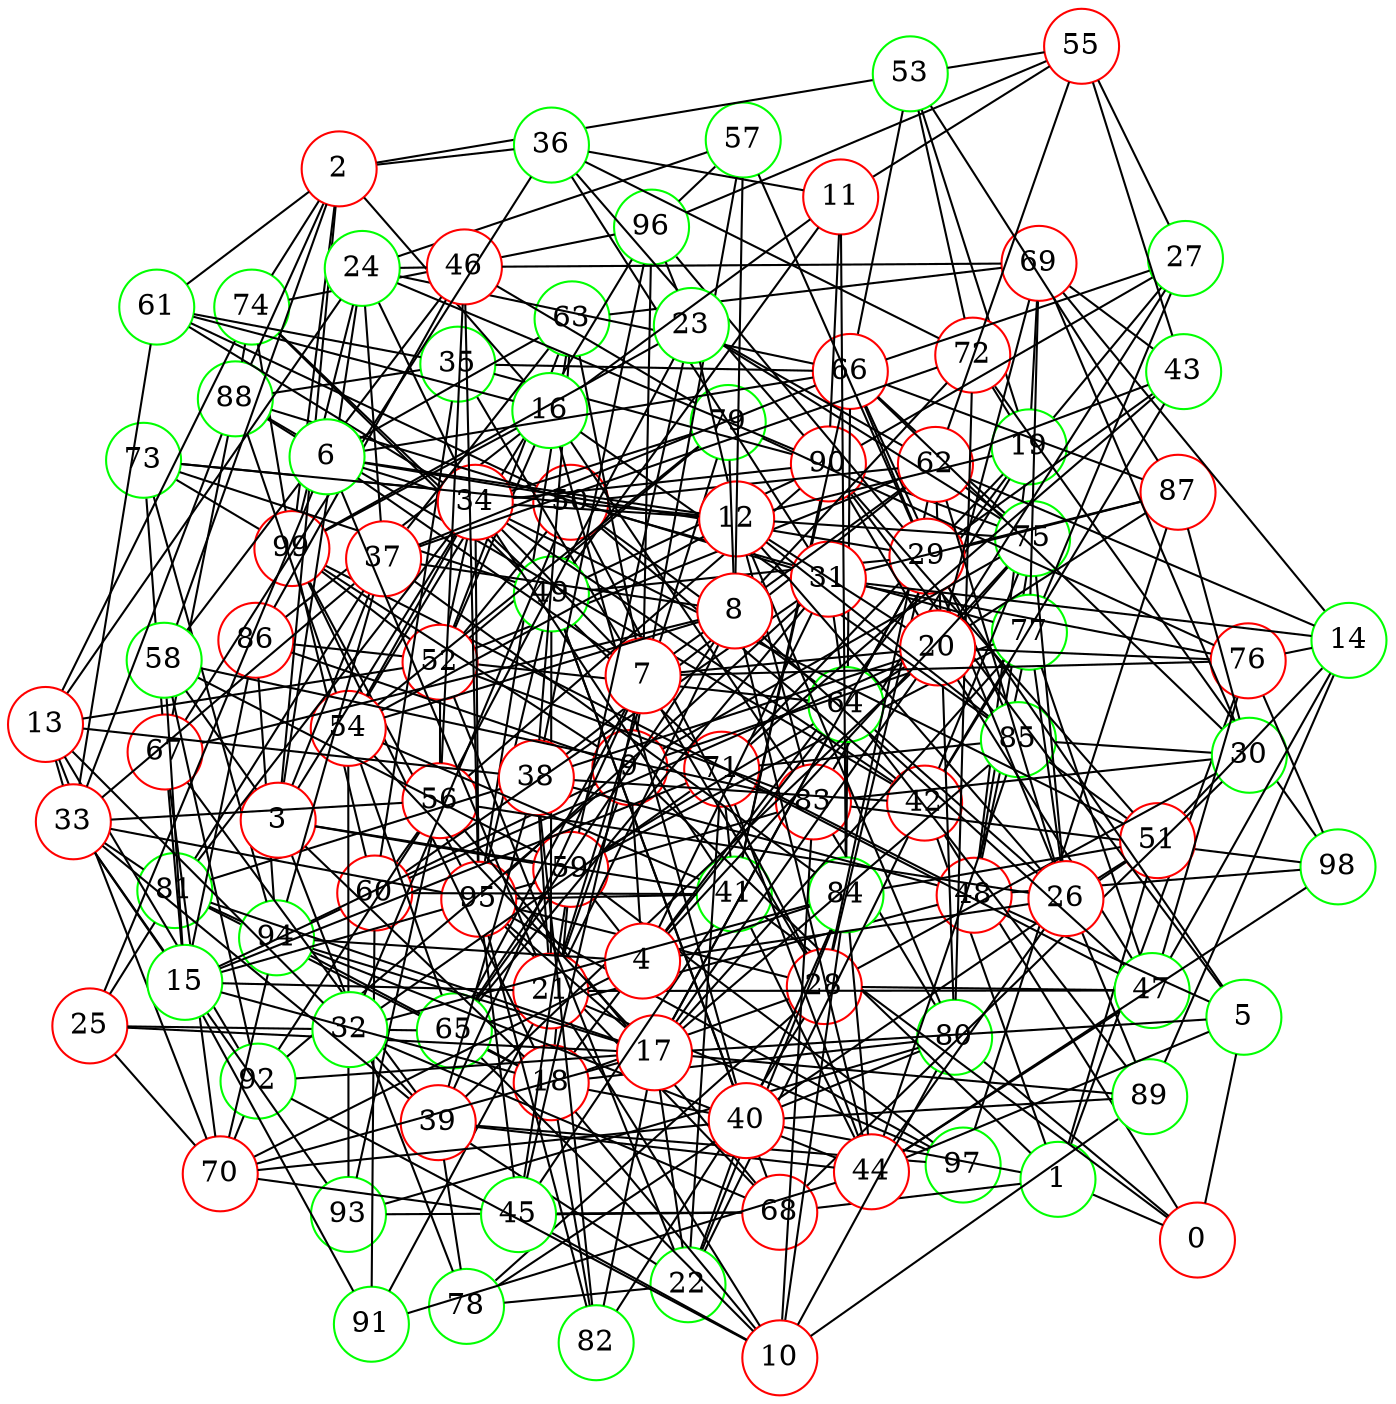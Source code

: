 graph {
graph ["layout"="fdp"]
node ["style"="filled","fillcolor"="white","fixedsize"="true","shape"="circle"]
"0" ["color"="red"]
"80" ["color"="green"]
"83" ["color"="red"]
"98" ["color"="green"]
"95" ["color"="red"]
"97" ["color"="green"]
"99" ["color"="red"]
"93" ["color"="green"]
"1" ["color"="green"]
"18" ["color"="red"]
"81" ["color"="green"]
"94" ["color"="green"]
"82" ["color"="green"]
"19" ["color"="green"]
"48" ["color"="red"]
"65" ["color"="green"]
"75" ["color"="green"]
"90" ["color"="red"]
"77" ["color"="green"]
"53" ["color"="green"]
"66" ["color"="red"]
"84" ["color"="green"]
"85" ["color"="green"]
"87" ["color"="red"]
"55" ["color"="red"]
"96" ["color"="green"]
"62" ["color"="red"]
"72" ["color"="red"]
"69" ["color"="red"]
"71" ["color"="red"]
"74" ["color"="green"]
"88" ["color"="green"]
"27" ["color"="green"]
"59" ["color"="red"]
"64" ["color"="green"]
"86" ["color"="red"]
"89" ["color"="green"]
"28" ["color"="red"]
"50" ["color"="red"]
"52" ["color"="red"]
"56" ["color"="red"]
"68" ["color"="red"]
"60" ["color"="red"]
"91" ["color"="green"]
"92" ["color"="green"]
"63" ["color"="green"]
"79" ["color"="green"]
"73" ["color"="green"]
"61" ["color"="green"]
"35" ["color"="green"]
"29" ["color"="red"]
"49" ["color"="green"]
"57" ["color"="green"]
"43" ["color"="green"]
"30" ["color"="green"]
"78" ["color"="green"]
"47" ["color"="green"]
"76" ["color"="red"]
"51" ["color"="red"]
"9" ["color"="red"]
"21" ["color"="red"]
"38" ["color"="red"]
"39" ["color"="red"]
"67" ["color"="red"]
"70" ["color"="red"]
"44" ["color"="red"]
"42" ["color"="red"]
"5" ["color"="green"]
"17" ["color"="red"]
"20" ["color"="red"]
"22" ["color"="green"]
"40" ["color"="red"]
"54" ["color"="red"]
"25" ["color"="red"]
"41" ["color"="green"]
"45" ["color"="green"]
"2" ["color"="red"]
"16" ["color"="green"]
"3" ["color"="red"]
"34" ["color"="red"]
"37" ["color"="red"]
"24" ["color"="green"]
"46" ["color"="red"]
"58" ["color"="green"]
"36" ["color"="green"]
"4" ["color"="red"]
"26" ["color"="red"]
"31" ["color"="red"]
"6" ["color"="green"]
"7" ["color"="red"]
"12" ["color"="red"]
"23" ["color"="green"]
"8" ["color"="red"]
"10" ["color"="red"]
"11" ["color"="red"]
"13" ["color"="red"]
"32" ["color"="green"]
"33" ["color"="red"]
"14" ["color"="green"]
"15" ["color"="green"]
"0" -- "80"
"0" -- "1"
"0" -- "5"
"0" -- "41"
"0" -- "42"
"80" -- "83"
"80" -- "93"
"83" -- "98"
"83" -- "95"
"95" -- "97"
"95" -- "99"
"1" -- "18"
"1" -- "51"
"1" -- "68"
"1" -- "9"
"1" -- "42"
"1" -- "76"
"18" -- "80"
"18" -- "81"
"18" -- "82"
"18" -- "19"
"18" -- "99"
"18" -- "59"
"18" -- "28"
"18" -- "94"
"81" -- "94"
"82" -- "95"
"19" -- "48"
"19" -- "83"
"19" -- "53"
"19" -- "69"
"19" -- "71"
"19" -- "72"
"19" -- "27"
"48" -- "65"
"48" -- "98"
"48" -- "99"
"48" -- "75"
"48" -- "77"
"75" -- "90"
"53" -- "66"
"53" -- "55"
"53" -- "87"
"53" -- "72"
"66" -- "75"
"66" -- "84"
"66" -- "85"
"66" -- "87"
"87" -- "97"
"55" -- "96"
"55" -- "62"
"62" -- "80"
"62" -- "75"
"72" -- "80"
"72" -- "98"
"69" -- "77"
"71" -- "85"
"71" -- "74"
"74" -- "96"
"74" -- "99"
"74" -- "88"
"27" -- "66"
"27" -- "55"
"27" -- "90"
"27" -- "77"
"59" -- "64"
"59" -- "65"
"59" -- "97"
"59" -- "77"
"64" -- "86"
"64" -- "87"
"64" -- "89"
"86" -- "94"
"28" -- "50"
"28" -- "82"
"28" -- "35"
"28" -- "29"
"28" -- "30"
"28" -- "62"
"28" -- "78"
"28" -- "47"
"28" -- "95"
"50" -- "64"
"50" -- "52"
"50" -- "73"
"50" -- "61"
"50" -- "77"
"50" -- "62"
"52" -- "83"
"52" -- "99"
"52" -- "56"
"52" -- "62"
"52" -- "63"
"52" -- "79"
"56" -- "68"
"56" -- "90"
"56" -- "60"
"56" -- "92"
"56" -- "93"
"68" -- "93"
"68" -- "95"
"60" -- "99"
"60" -- "91"
"63" -- "69"
"63" -- "95"
"73" -- "99"
"73" -- "94"
"35" -- "66"
"35" -- "88"
"35" -- "90"
"35" -- "60"
"35" -- "61"
"29" -- "64"
"29" -- "96"
"29" -- "49"
"29" -- "66"
"29" -- "87"
"29" -- "57"
"29" -- "89"
"29" -- "43"
"49" -- "68"
"49" -- "73"
"49" -- "74"
"49" -- "90"
"49" -- "95"
"57" -- "96"
"43" -- "69"
"43" -- "55"
"43" -- "71"
"43" -- "62"
"30" -- "66"
"30" -- "83"
"30" -- "68"
"30" -- "69"
"30" -- "85"
"30" -- "87"
"47" -- "71"
"47" -- "76"
"47" -- "77"
"76" -- "98"
"76" -- "79"
"51" -- "84"
"51" -- "85"
"51" -- "90"
"9" -- "99"
"9" -- "21"
"9" -- "86"
"9" -- "57"
"9" -- "75"
"9" -- "92"
"9" -- "77"
"9" -- "94"
"21" -- "49"
"21" -- "97"
"21" -- "38"
"21" -- "91"
"21" -- "47"
"21" -- "79"
"38" -- "48"
"38" -- "96"
"38" -- "81"
"38" -- "82"
"38" -- "39"
"38" -- "42"
"38" -- "62"
"38" -- "63"
"39" -- "97"
"39" -- "67"
"39" -- "44"
"39" -- "78"
"67" -- "70"
"67" -- "88"
"67" -- "73"
"70" -- "92"
"70" -- "94"
"44" -- "98"
"44" -- "84"
"44" -- "85"
"44" -- "71"
"44" -- "91"
"44" -- "94"
"44" -- "47"
"42" -- "50"
"42" -- "88"
"42" -- "43"
"42" -- "75"
"42" -- "77"
"5" -- "48"
"5" -- "17"
"5" -- "90"
"5" -- "44"
"5" -- "29"
"17" -- "64"
"17" -- "70"
"17" -- "77"
"17" -- "81"
"17" -- "82"
"17" -- "20"
"17" -- "85"
"17" -- "22"
"17" -- "54"
"17" -- "25"
"17" -- "89"
"17" -- "92"
"17" -- "29"
"17" -- "94"
"17" -- "95"
"20" -- "69"
"20" -- "38"
"20" -- "39"
"20" -- "75"
"20" -- "76"
"20" -- "47"
"20" -- "85"
"20" -- "90"
"20" -- "27"
"20" -- "60"
"22" -- "52"
"22" -- "84"
"22" -- "39"
"22" -- "71"
"22" -- "40"
"22" -- "42"
"22" -- "78"
"40" -- "80"
"40" -- "49"
"40" -- "51"
"40" -- "84"
"40" -- "70"
"40" -- "89"
"40" -- "78"
"54" -- "96"
"54" -- "65"
"54" -- "88"
"54" -- "93"
"54" -- "79"
"25" -- "65"
"25" -- "81"
"25" -- "70"
"41" -- "66"
"41" -- "54"
"41" -- "71"
"41" -- "90"
"41" -- "44"
"41" -- "60"
"41" -- "45"
"41" -- "95"
"45" -- "68"
"45" -- "70"
"45" -- "59"
"45" -- "95"
"2" -- "16"
"2" -- "3"
"2" -- "99"
"2" -- "36"
"2" -- "53"
"2" -- "88"
"2" -- "58"
"2" -- "74"
"2" -- "61"
"16" -- "83"
"16" -- "99"
"16" -- "52"
"16" -- "85"
"16" -- "86"
"16" -- "40"
"16" -- "61"
"3" -- "18"
"3" -- "34"
"3" -- "37"
"3" -- "24"
"3" -- "41"
"3" -- "58"
"3" -- "59"
"3" -- "78"
"34" -- "41"
"34" -- "42"
"34" -- "79"
"34" -- "81"
"34" -- "51"
"34" -- "52"
"34" -- "54"
"34" -- "90"
"34" -- "61"
"34" -- "95"
"37" -- "81"
"37" -- "66"
"37" -- "84"
"37" -- "72"
"37" -- "94"
"37" -- "63"
"24" -- "34"
"24" -- "66"
"24" -- "99"
"24" -- "37"
"24" -- "57"
"24" -- "90"
"24" -- "46"
"46" -- "69"
"46" -- "86"
"46" -- "56"
"46" -- "58"
"46" -- "79"
"46" -- "95"
"58" -- "83"
"58" -- "59"
"58" -- "92"
"36" -- "67"
"36" -- "72"
"36" -- "90"
"4" -- "64"
"4" -- "84"
"4" -- "70"
"4" -- "9"
"4" -- "26"
"4" -- "59"
"4" -- "75"
"4" -- "94"
"4" -- "31"
"26" -- "64"
"26" -- "51"
"26" -- "56"
"26" -- "75"
"26" -- "44"
"26" -- "77"
"26" -- "62"
"31" -- "64"
"31" -- "65"
"31" -- "36"
"31" -- "87"
"31" -- "88"
"31" -- "60"
"31" -- "76"
"31" -- "95"
"6" -- "34"
"6" -- "66"
"6" -- "21"
"6" -- "7"
"6" -- "88"
"6" -- "25"
"6" -- "12"
"6" -- "29"
"6" -- "63"
"7" -- "96"
"7" -- "65"
"7" -- "34"
"7" -- "20"
"7" -- "39"
"7" -- "76"
"7" -- "45"
"7" -- "62"
"7" -- "63"
"12" -- "80"
"12" -- "34"
"12" -- "19"
"12" -- "83"
"12" -- "20"
"12" -- "85"
"12" -- "54"
"12" -- "23"
"12" -- "73"
"12" -- "26"
"12" -- "75"
"23" -- "96"
"23" -- "99"
"23" -- "56"
"23" -- "59"
"23" -- "75"
"23" -- "62"
"8" -- "65"
"8" -- "67"
"8" -- "21"
"8" -- "37"
"8" -- "54"
"8" -- "72"
"8" -- "57"
"8" -- "44"
"8" -- "47"
"8" -- "79"
"10" -- "80"
"10" -- "65"
"10" -- "18"
"10" -- "83"
"10" -- "84"
"10" -- "21"
"10" -- "89"
"10" -- "92"
"10" -- "45"
"11" -- "16"
"11" -- "49"
"11" -- "36"
"11" -- "84"
"11" -- "55"
"11" -- "90"
"13" -- "32"
"13" -- "33"
"13" -- "52"
"13" -- "38"
"13" -- "70"
"13" -- "24"
"13" -- "74"
"13" -- "92"
"32" -- "50"
"32" -- "68"
"32" -- "84"
"32" -- "39"
"32" -- "71"
"33" -- "81"
"33" -- "37"
"33" -- "39"
"33" -- "56"
"33" -- "88"
"33" -- "61"
"33" -- "93"
"33" -- "95"
"14" -- "51"
"14" -- "69"
"14" -- "89"
"14" -- "76"
"14" -- "62"
"14" -- "31"
"14" -- "47"
"15" -- "33"
"15" -- "18"
"15" -- "67"
"15" -- "21"
"15" -- "86"
"15" -- "71"
"15" -- "58"
"15" -- "91"
"15" -- "60"
"15" -- "95"
}